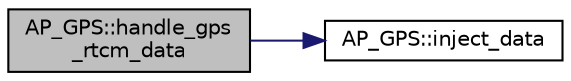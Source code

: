 digraph "AP_GPS::handle_gps_rtcm_data"
{
 // INTERACTIVE_SVG=YES
  edge [fontname="Helvetica",fontsize="10",labelfontname="Helvetica",labelfontsize="10"];
  node [fontname="Helvetica",fontsize="10",shape=record];
  rankdir="LR";
  Node1 [label="AP_GPS::handle_gps\l_rtcm_data",height=0.2,width=0.4,color="black", fillcolor="grey75", style="filled", fontcolor="black"];
  Node1 -> Node2 [color="midnightblue",fontsize="10",style="solid",fontname="Helvetica"];
  Node2 [label="AP_GPS::inject_data",height=0.2,width=0.4,color="black", fillcolor="white", style="filled",URL="$classAP__GPS.html#aa712de51140898ff1942d428e2008ee7"];
}
